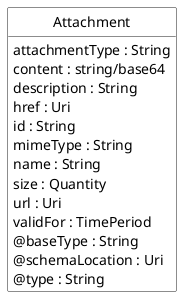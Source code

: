 @startuml
hide circle
hide methods
hide stereotype
show <<Enumeration>> stereotype
skinparam class {
   BackgroundColor<<Enumeration>> #E6F5F7
   BackgroundColor<<Ref>> #FFFFE0
   BackgroundColor<<Pivot>> #FFFFFFF
   BackgroundColor<<SimpleType>> #E2F0DA
   BackgroundColor #FCF2E3
}

class Attachment <<Pivot>> {
    attachmentType : String
    content : string/base64
    description : String
    href : Uri
    id : String
    mimeType : String
    name : String
    size : Quantity
    url : Uri
    validFor : TimePeriod
    @baseType : String
    @schemaLocation : Uri
    @type : String
}


@enduml